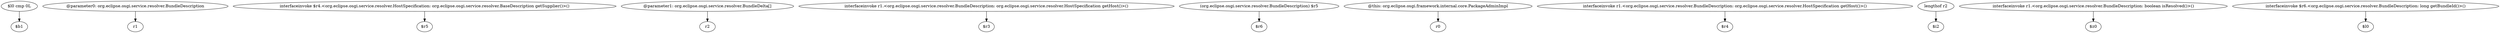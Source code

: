 digraph g {
0[label="$l0 cmp 0L"]
1[label="$b1"]
0->1[label=""]
2[label="@parameter0: org.eclipse.osgi.service.resolver.BundleDescription"]
3[label="r1"]
2->3[label=""]
4[label="interfaceinvoke $r4.<org.eclipse.osgi.service.resolver.HostSpecification: org.eclipse.osgi.service.resolver.BaseDescription getSupplier()>()"]
5[label="$r5"]
4->5[label=""]
6[label="@parameter1: org.eclipse.osgi.service.resolver.BundleDelta[]"]
7[label="r2"]
6->7[label=""]
8[label="interfaceinvoke r1.<org.eclipse.osgi.service.resolver.BundleDescription: org.eclipse.osgi.service.resolver.HostSpecification getHost()>()"]
9[label="$r3"]
8->9[label=""]
10[label="(org.eclipse.osgi.service.resolver.BundleDescription) $r5"]
11[label="$r6"]
10->11[label=""]
12[label="@this: org.eclipse.osgi.framework.internal.core.PackageAdminImpl"]
13[label="r0"]
12->13[label=""]
14[label="interfaceinvoke r1.<org.eclipse.osgi.service.resolver.BundleDescription: org.eclipse.osgi.service.resolver.HostSpecification getHost()>()"]
15[label="$r4"]
14->15[label=""]
16[label="lengthof r2"]
17[label="$i2"]
16->17[label=""]
18[label="interfaceinvoke r1.<org.eclipse.osgi.service.resolver.BundleDescription: boolean isResolved()>()"]
19[label="$z0"]
18->19[label=""]
20[label="interfaceinvoke $r6.<org.eclipse.osgi.service.resolver.BundleDescription: long getBundleId()>()"]
21[label="$l0"]
20->21[label=""]
}